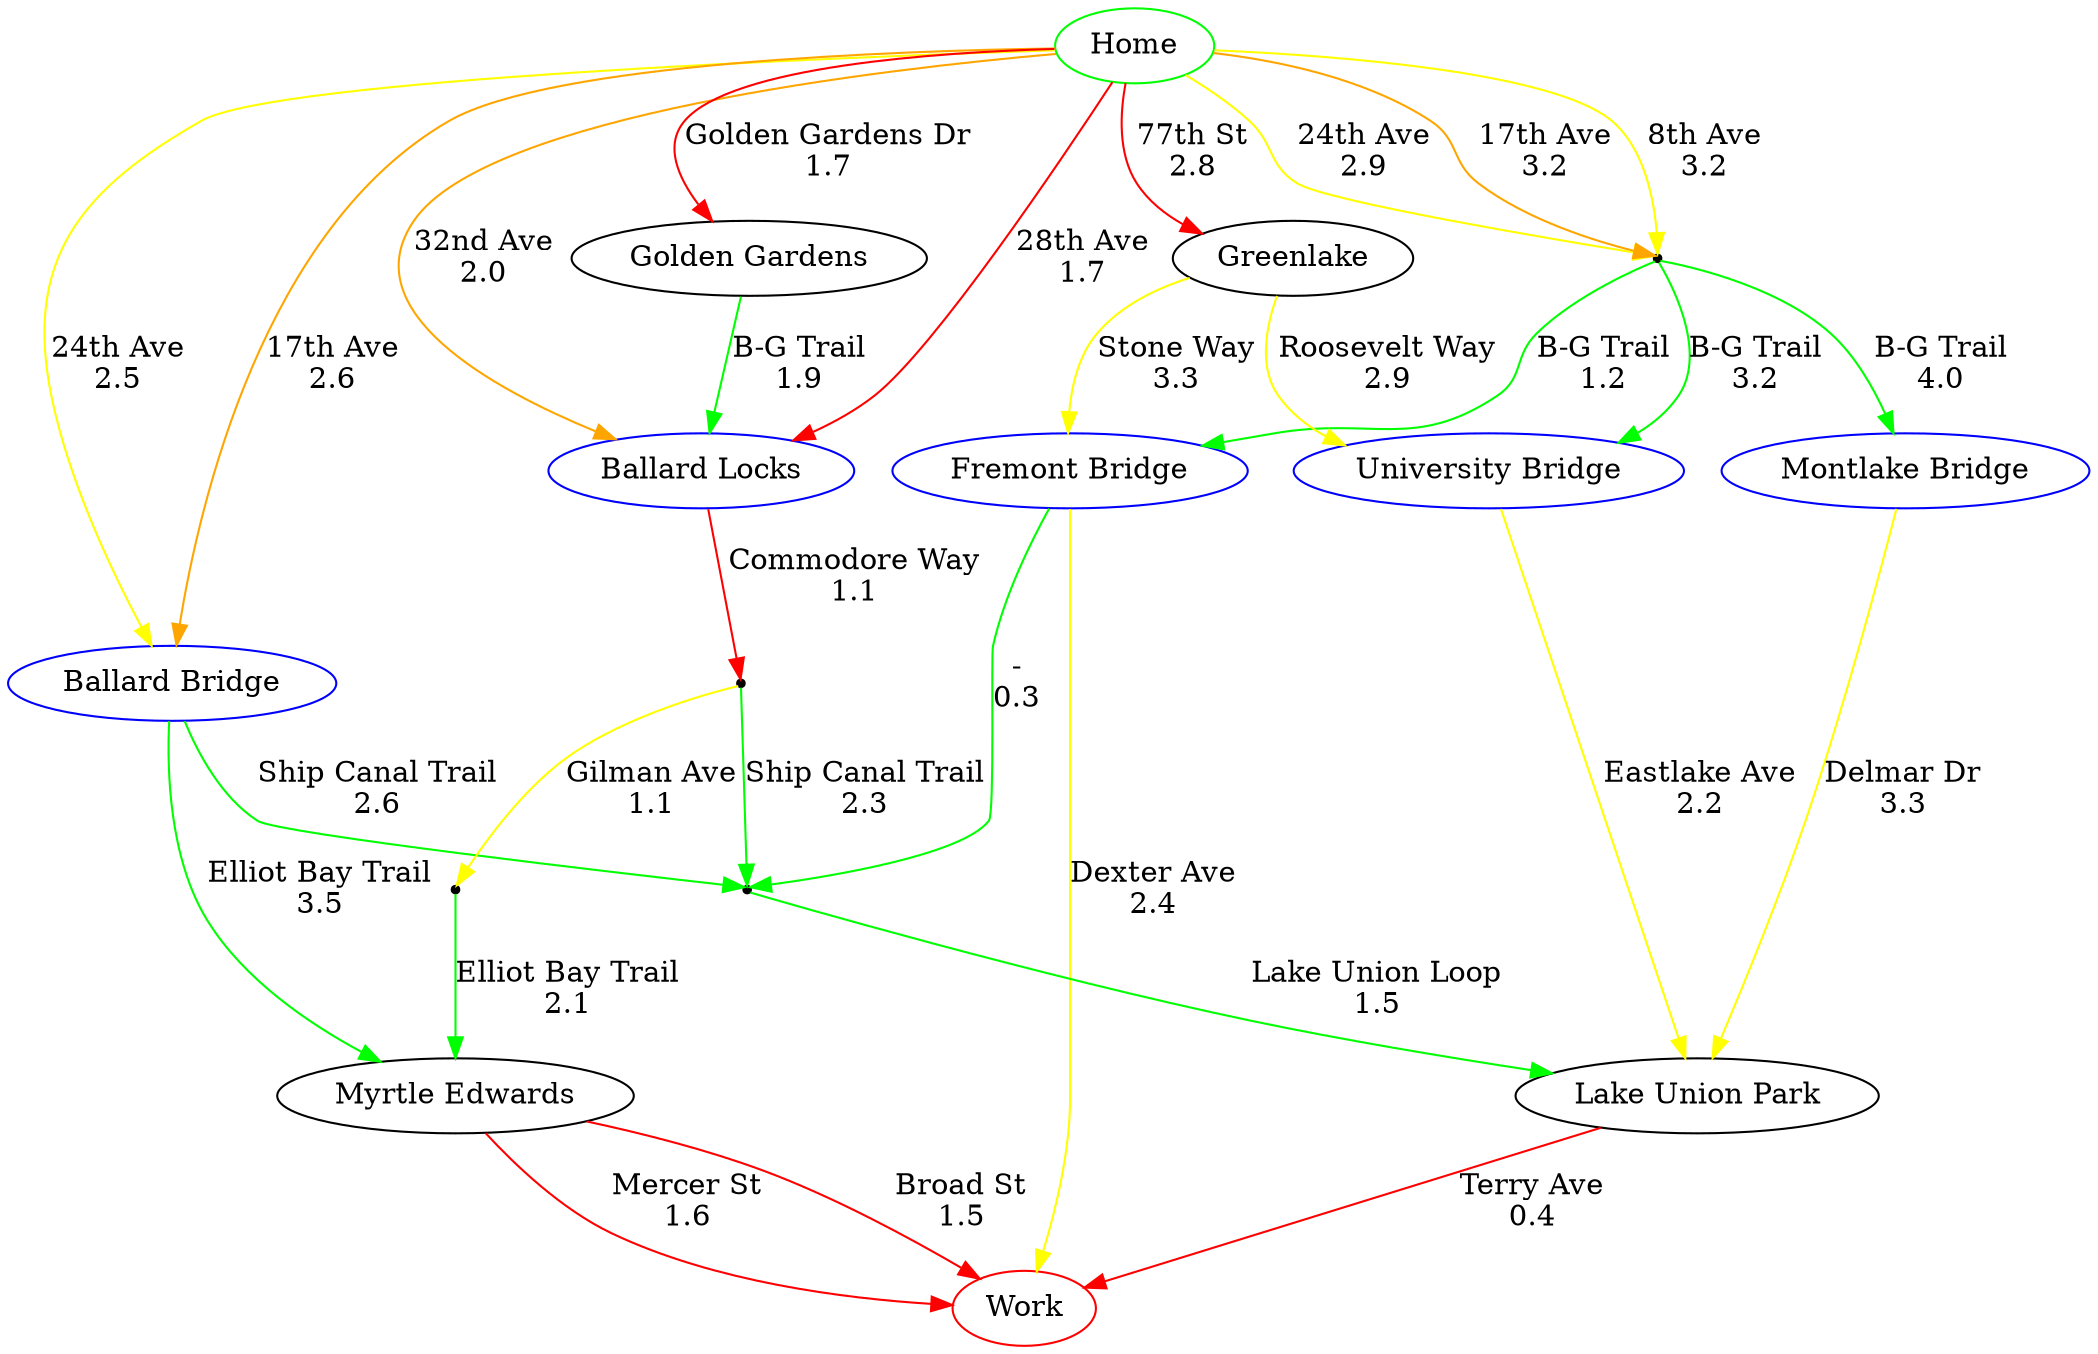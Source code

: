 digraph  {
Home [color=green];
"Ballard Locks" [color=blue];
"Ballard Bridge" [color=blue];
"Fremont Bridge" [color=blue];
"University Bridge" [color=blue];
"Montlake Bridge" [color=blue];
"Fisherman's Terminal" [shape=point];
"Ballmer Yard" [shape=point];
"Diamond Marina" [shape=point];
"Fred Meyer" [shape=point];
Work [color=red];
"Golden Gardens";
"Myrtle Edwards";
"Lake Union Park";
Greenlake;
Home -> "Golden Gardens"  [key=0, via="Golden Gardens Dr", weight="1.7", route_type=Road, color=red, label="Golden Gardens Dr\n1.7"];
Home -> "Ballard Locks"  [key=0, via="32nd Ave", weight="2.0", route_type=Sharrow, color=orange, label="32nd Ave\n2.0"];
Home -> "Ballard Locks"  [key=1, via="28th Ave", weight="1.7", route_type=Road, color=red, label="28th Ave\n1.7"];
Home -> "Ballard Bridge"  [key=0, via="24th Ave", weight="2.5", route_type="Road, Minor Separation", color=yellow, label="24th Ave\n2.5"];
Home -> "Ballard Bridge"  [key=1, via="17th Ave", weight="2.6", route_type=Sharrow, color=orange, label="17th Ave\n2.6"];
Home -> "Fred Meyer"  [key=0, via="24th Ave", weight="2.9", route_type="Road, Minor Separation", color=yellow, label="24th Ave\n2.9"];
Home -> "Fred Meyer"  [key=1, via="17th Ave", weight="3.2", route_type=Sharrow, color=orange, label="17th Ave\n3.2"];
Home -> "Fred Meyer"  [key=2, via="8th Ave", weight="3.2", route_type="Road, Minor Separation", color=yellow, label="8th Ave\n3.2"];
Home -> Greenlake  [key=0, via="77th St", weight="2.8", route_type=Road, color=red, label="77th St\n2.8"];
"Ballard Locks" -> "Fisherman's Terminal"  [key=0, via="Commodore Way", weight="1.1", route_type=Road, color=red, label="Commodore Way\n1.1"];
"Ballard Bridge" -> "Diamond Marina"  [key=0, via="Ship Canal Trail", weight="2.6", route_type="Multi-use Trail", color=green, label="Ship Canal Trail\n2.6"];
"Ballard Bridge" -> "Myrtle Edwards"  [key=0, via="Elliot Bay Trail", weight="3.5", route_type="Multi-use Trail", color=green, label="Elliot Bay Trail\n3.5"];
"Fremont Bridge" -> "Diamond Marina"  [key=0, via="-", weight="0.3", route_type="Multi-use Trail", color=green, label="-\n0.3"];
"Fremont Bridge" -> Work  [key=0, via="Dexter Ave", weight="2.4", route_type="Road, Minor Separation", color=yellow, label="Dexter Ave\n2.4"];
"University Bridge" -> "Lake Union Park"  [key=0, via="Eastlake Ave", weight="2.2", route_type="Road, Minor Separation", color=yellow, label="Eastlake Ave\n2.2"];
"Montlake Bridge" -> "Lake Union Park"  [key=0, via="Delmar Dr", weight="3.3", route_type="Road, Minor Separation", color=yellow, label="Delmar Dr\n3.3"];
"Fisherman's Terminal" -> "Ballmer Yard"  [key=0, via="Gilman Ave", weight="1.1", route_type="Road, Major Separation", color=yellow, label="Gilman Ave\n1.1"];
"Fisherman's Terminal" -> "Diamond Marina"  [key=0, via="Ship Canal Trail", weight="2.3", route_type="Multi-use Trail", color=green, label="Ship Canal Trail\n2.3"];
"Ballmer Yard" -> "Myrtle Edwards"  [key=0, via="Elliot Bay Trail", weight="2.1", route_type="Multi-use Trail", color=green, label="Elliot Bay Trail\n2.1"];
"Diamond Marina" -> "Lake Union Park"  [key=0, via="Lake Union Loop", weight="1.5", route_type="Multi-use Trail", color=green, label="Lake Union Loop\n1.5"];
"Fred Meyer" -> "Fremont Bridge"  [key=0, via="B-G Trail", weight="1.2", route_type="Multi-use Trail", color=green, label="B-G Trail\n1.2"];
"Fred Meyer" -> "University Bridge"  [key=0, via="B-G Trail", weight="3.2", route_type="Multi-use Trail", color=green, label="B-G Trail\n3.2"];
"Fred Meyer" -> "Montlake Bridge"  [key=0, via="B-G Trail", weight="4.0", route_type="Multi-use Trail", color=green, label="B-G Trail\n4.0"];
"Golden Gardens" -> "Ballard Locks"  [key=0, via="B-G Trail", weight="1.9", route_type="Multi-use Trail", color=green, label="B-G Trail\n1.9"];
"Myrtle Edwards" -> Work  [key=0, via="Mercer St", weight="1.6", route_type=Road, color=red, label="Mercer St\n1.6"];
"Myrtle Edwards" -> Work  [key=1, via="Broad St", weight="1.5", route_type=Road, color=red, label="Broad St\n1.5"];
"Lake Union Park" -> Work  [key=0, via="Terry Ave", weight="0.4", route_type=Road, color=red, label="Terry Ave\n0.4"];
Greenlake -> "University Bridge"  [key=0, via="Roosevelt Way", weight="2.9", route_type="Road, Minor Separation", color=yellow, label="Roosevelt Way\n2.9"];
Greenlake -> "Fremont Bridge"  [key=0, via="Stone Way", weight="3.3", route_type="Road, Minor Separation", color=yellow, label="Stone Way\n3.3"];
}
